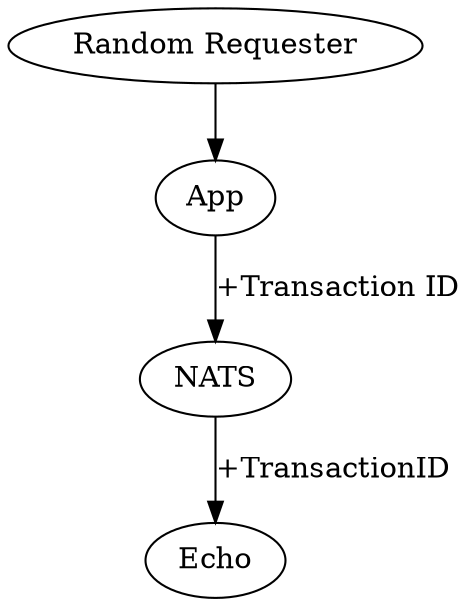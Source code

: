 digraph {
    app [label="App"];
    request [label="Random Requester"];

    request -> app;

    nats [label="NATS"];
    app -> nats [label="+Transaction ID"];

    echo [label="Echo"];
    nats -> echo [label="+TransactionID"];
}
